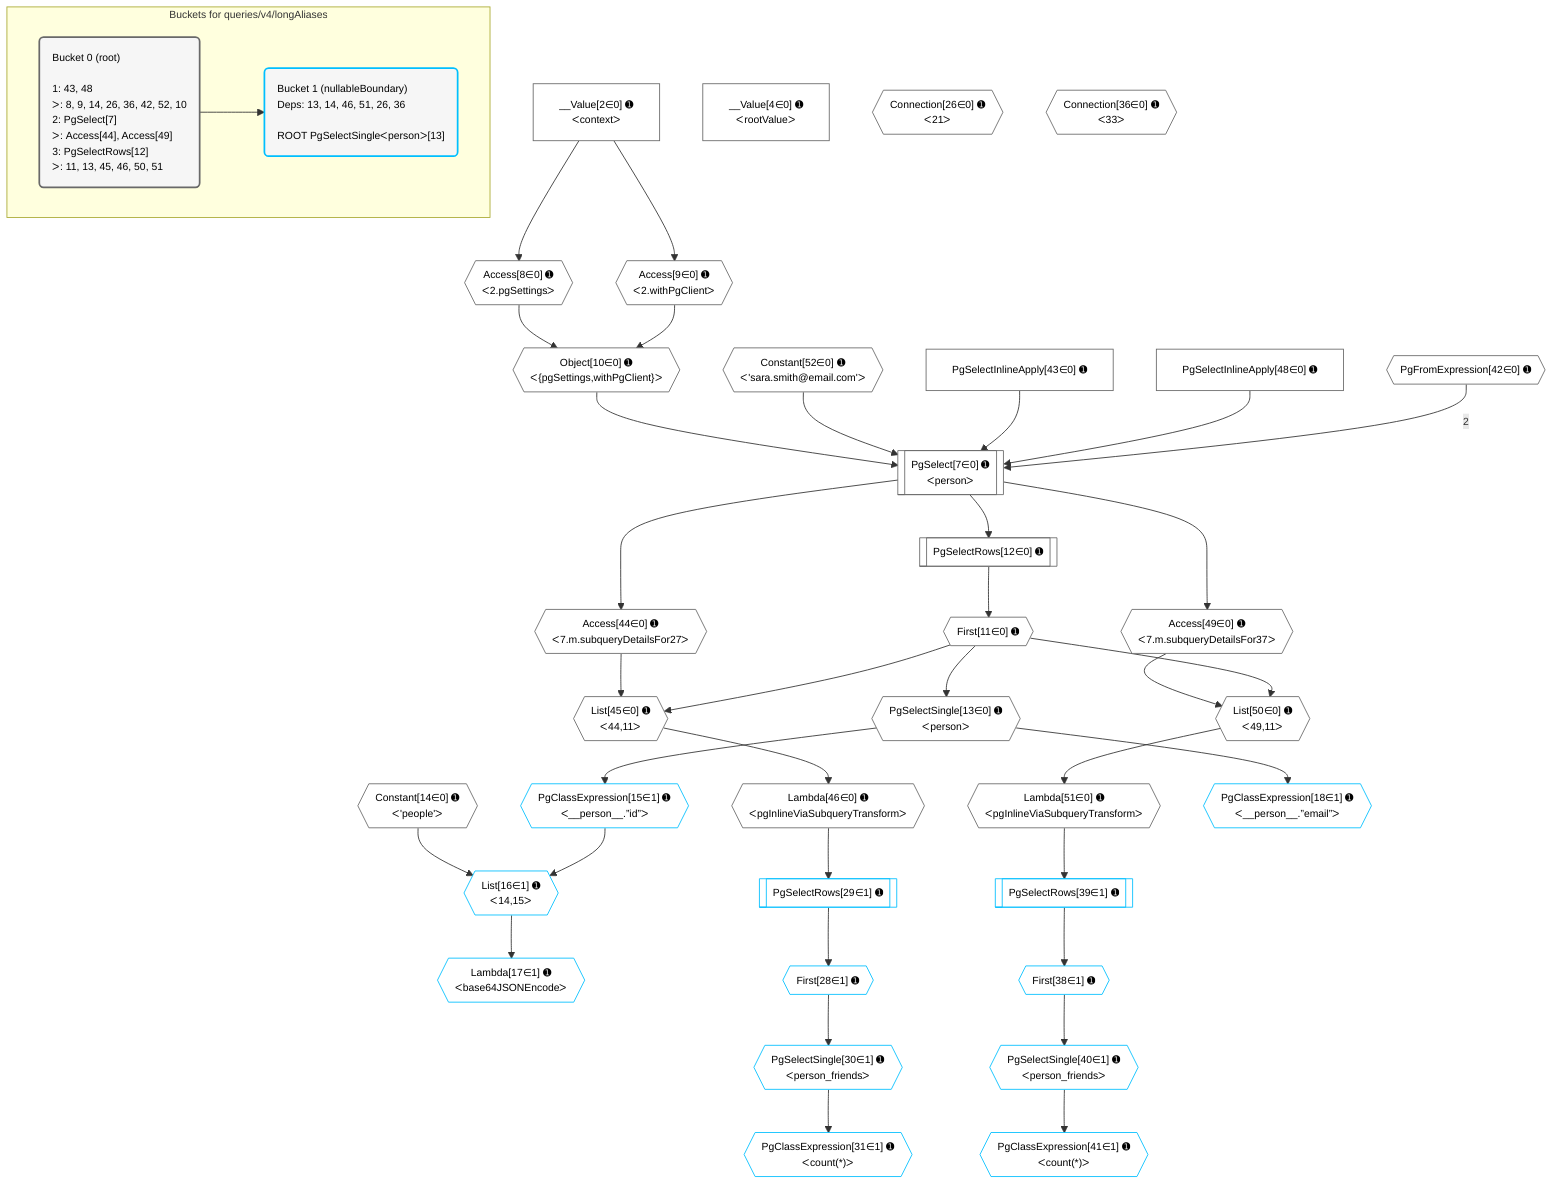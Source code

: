 %%{init: {'themeVariables': { 'fontSize': '12px'}}}%%
graph TD
    classDef path fill:#eee,stroke:#000,color:#000
    classDef plan fill:#fff,stroke-width:1px,color:#000
    classDef itemplan fill:#fff,stroke-width:2px,color:#000
    classDef unbatchedplan fill:#dff,stroke-width:1px,color:#000
    classDef sideeffectplan fill:#fcc,stroke-width:2px,color:#000
    classDef bucket fill:#f6f6f6,color:#000,stroke-width:2px,text-align:left


    %% plan dependencies
    PgSelect7[["PgSelect[7∈0] ➊<br />ᐸpersonᐳ"]]:::plan
    Object10{{"Object[10∈0] ➊<br />ᐸ{pgSettings,withPgClient}ᐳ"}}:::plan
    Constant52{{"Constant[52∈0] ➊<br />ᐸ'sara.smith@email.com'ᐳ"}}:::plan
    PgFromExpression42{{"PgFromExpression[42∈0] ➊"}}:::plan
    PgSelectInlineApply43["PgSelectInlineApply[43∈0] ➊"]:::plan
    PgSelectInlineApply48["PgSelectInlineApply[48∈0] ➊"]:::plan
    Object10 & Constant52 & PgSelectInlineApply43 & PgSelectInlineApply48 --> PgSelect7
    PgFromExpression42 -- 2 --> PgSelect7
    Access8{{"Access[8∈0] ➊<br />ᐸ2.pgSettingsᐳ"}}:::plan
    Access9{{"Access[9∈0] ➊<br />ᐸ2.withPgClientᐳ"}}:::plan
    Access8 & Access9 --> Object10
    List45{{"List[45∈0] ➊<br />ᐸ44,11ᐳ"}}:::plan
    Access44{{"Access[44∈0] ➊<br />ᐸ7.m.subqueryDetailsFor27ᐳ"}}:::plan
    First11{{"First[11∈0] ➊"}}:::plan
    Access44 & First11 --> List45
    List50{{"List[50∈0] ➊<br />ᐸ49,11ᐳ"}}:::plan
    Access49{{"Access[49∈0] ➊<br />ᐸ7.m.subqueryDetailsFor37ᐳ"}}:::plan
    Access49 & First11 --> List50
    __Value2["__Value[2∈0] ➊<br />ᐸcontextᐳ"]:::plan
    __Value2 --> Access8
    __Value2 --> Access9
    PgSelectRows12[["PgSelectRows[12∈0] ➊"]]:::plan
    PgSelectRows12 --> First11
    PgSelect7 --> PgSelectRows12
    PgSelectSingle13{{"PgSelectSingle[13∈0] ➊<br />ᐸpersonᐳ"}}:::plan
    First11 --> PgSelectSingle13
    PgSelect7 --> Access44
    Lambda46{{"Lambda[46∈0] ➊<br />ᐸpgInlineViaSubqueryTransformᐳ"}}:::plan
    List45 --> Lambda46
    PgSelect7 --> Access49
    Lambda51{{"Lambda[51∈0] ➊<br />ᐸpgInlineViaSubqueryTransformᐳ"}}:::plan
    List50 --> Lambda51
    __Value4["__Value[4∈0] ➊<br />ᐸrootValueᐳ"]:::plan
    Constant14{{"Constant[14∈0] ➊<br />ᐸ'people'ᐳ"}}:::plan
    Connection26{{"Connection[26∈0] ➊<br />ᐸ21ᐳ"}}:::plan
    Connection36{{"Connection[36∈0] ➊<br />ᐸ33ᐳ"}}:::plan
    List16{{"List[16∈1] ➊<br />ᐸ14,15ᐳ"}}:::plan
    PgClassExpression15{{"PgClassExpression[15∈1] ➊<br />ᐸ__person__.”id”ᐳ"}}:::plan
    Constant14 & PgClassExpression15 --> List16
    PgSelectSingle13 --> PgClassExpression15
    Lambda17{{"Lambda[17∈1] ➊<br />ᐸbase64JSONEncodeᐳ"}}:::plan
    List16 --> Lambda17
    PgClassExpression18{{"PgClassExpression[18∈1] ➊<br />ᐸ__person__.”email”ᐳ"}}:::plan
    PgSelectSingle13 --> PgClassExpression18
    First28{{"First[28∈1] ➊"}}:::plan
    PgSelectRows29[["PgSelectRows[29∈1] ➊"]]:::plan
    PgSelectRows29 --> First28
    Lambda46 --> PgSelectRows29
    PgSelectSingle30{{"PgSelectSingle[30∈1] ➊<br />ᐸperson_friendsᐳ"}}:::plan
    First28 --> PgSelectSingle30
    PgClassExpression31{{"PgClassExpression[31∈1] ➊<br />ᐸcount(*)ᐳ"}}:::plan
    PgSelectSingle30 --> PgClassExpression31
    First38{{"First[38∈1] ➊"}}:::plan
    PgSelectRows39[["PgSelectRows[39∈1] ➊"]]:::plan
    PgSelectRows39 --> First38
    Lambda51 --> PgSelectRows39
    PgSelectSingle40{{"PgSelectSingle[40∈1] ➊<br />ᐸperson_friendsᐳ"}}:::plan
    First38 --> PgSelectSingle40
    PgClassExpression41{{"PgClassExpression[41∈1] ➊<br />ᐸcount(*)ᐳ"}}:::plan
    PgSelectSingle40 --> PgClassExpression41

    %% define steps

    subgraph "Buckets for queries/v4/longAliases"
    Bucket0("Bucket 0 (root)<br /><br />1: 43, 48<br />ᐳ: 8, 9, 14, 26, 36, 42, 52, 10<br />2: PgSelect[7]<br />ᐳ: Access[44], Access[49]<br />3: PgSelectRows[12]<br />ᐳ: 11, 13, 45, 46, 50, 51"):::bucket
    classDef bucket0 stroke:#696969
    class Bucket0,__Value2,__Value4,PgSelect7,Access8,Access9,Object10,First11,PgSelectRows12,PgSelectSingle13,Constant14,Connection26,Connection36,PgFromExpression42,PgSelectInlineApply43,Access44,List45,Lambda46,PgSelectInlineApply48,Access49,List50,Lambda51,Constant52 bucket0
    Bucket1("Bucket 1 (nullableBoundary)<br />Deps: 13, 14, 46, 51, 26, 36<br /><br />ROOT PgSelectSingleᐸpersonᐳ[13]"):::bucket
    classDef bucket1 stroke:#00bfff
    class Bucket1,PgClassExpression15,List16,Lambda17,PgClassExpression18,First28,PgSelectRows29,PgSelectSingle30,PgClassExpression31,First38,PgSelectRows39,PgSelectSingle40,PgClassExpression41 bucket1
    Bucket0 --> Bucket1
    end